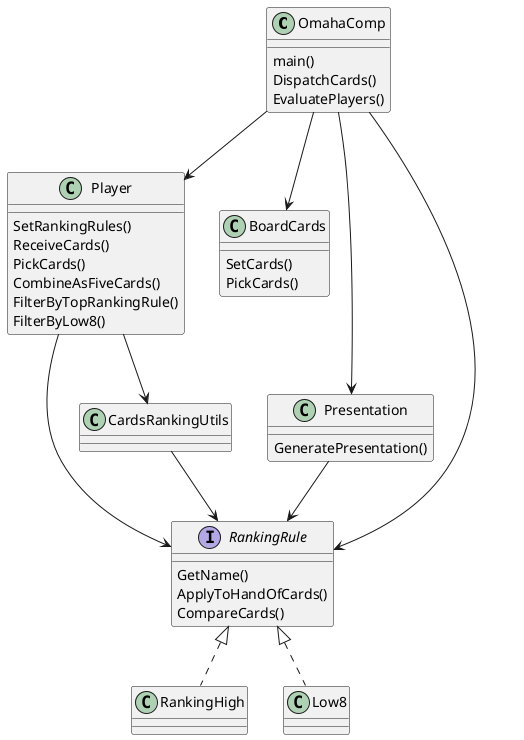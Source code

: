 @startuml OmahaHiLo_CD

show methods
show fields

class OmahaComp {
    main()
    DispatchCards()
    EvaluatePlayers()
}
class Player {
    SetRankingRules()
    ReceiveCards()
    PickCards()
    CombineAsFiveCards()
    FilterByTopRankingRule()
    FilterByLow8()

}
class BoardCards {
    SetCards()
    PickCards()
}
class Presentation {
    GeneratePresentation()
}

interface RankingRule {
    GetName()
    ApplyToHandOfCards()
    CompareCards()
}



class CardsRankingUtils{

}

OmahaComp-->Player
OmahaComp-->BoardCards
OmahaComp-->Presentation
OmahaComp-->RankingRule
Player-->RankingRule
Presentation-->RankingRule
CardsRankingUtils-->RankingRule
Player-->CardsRankingUtils
RankingRule<|.. RankingHigh
RankingRule<|.. Low8
@enduml